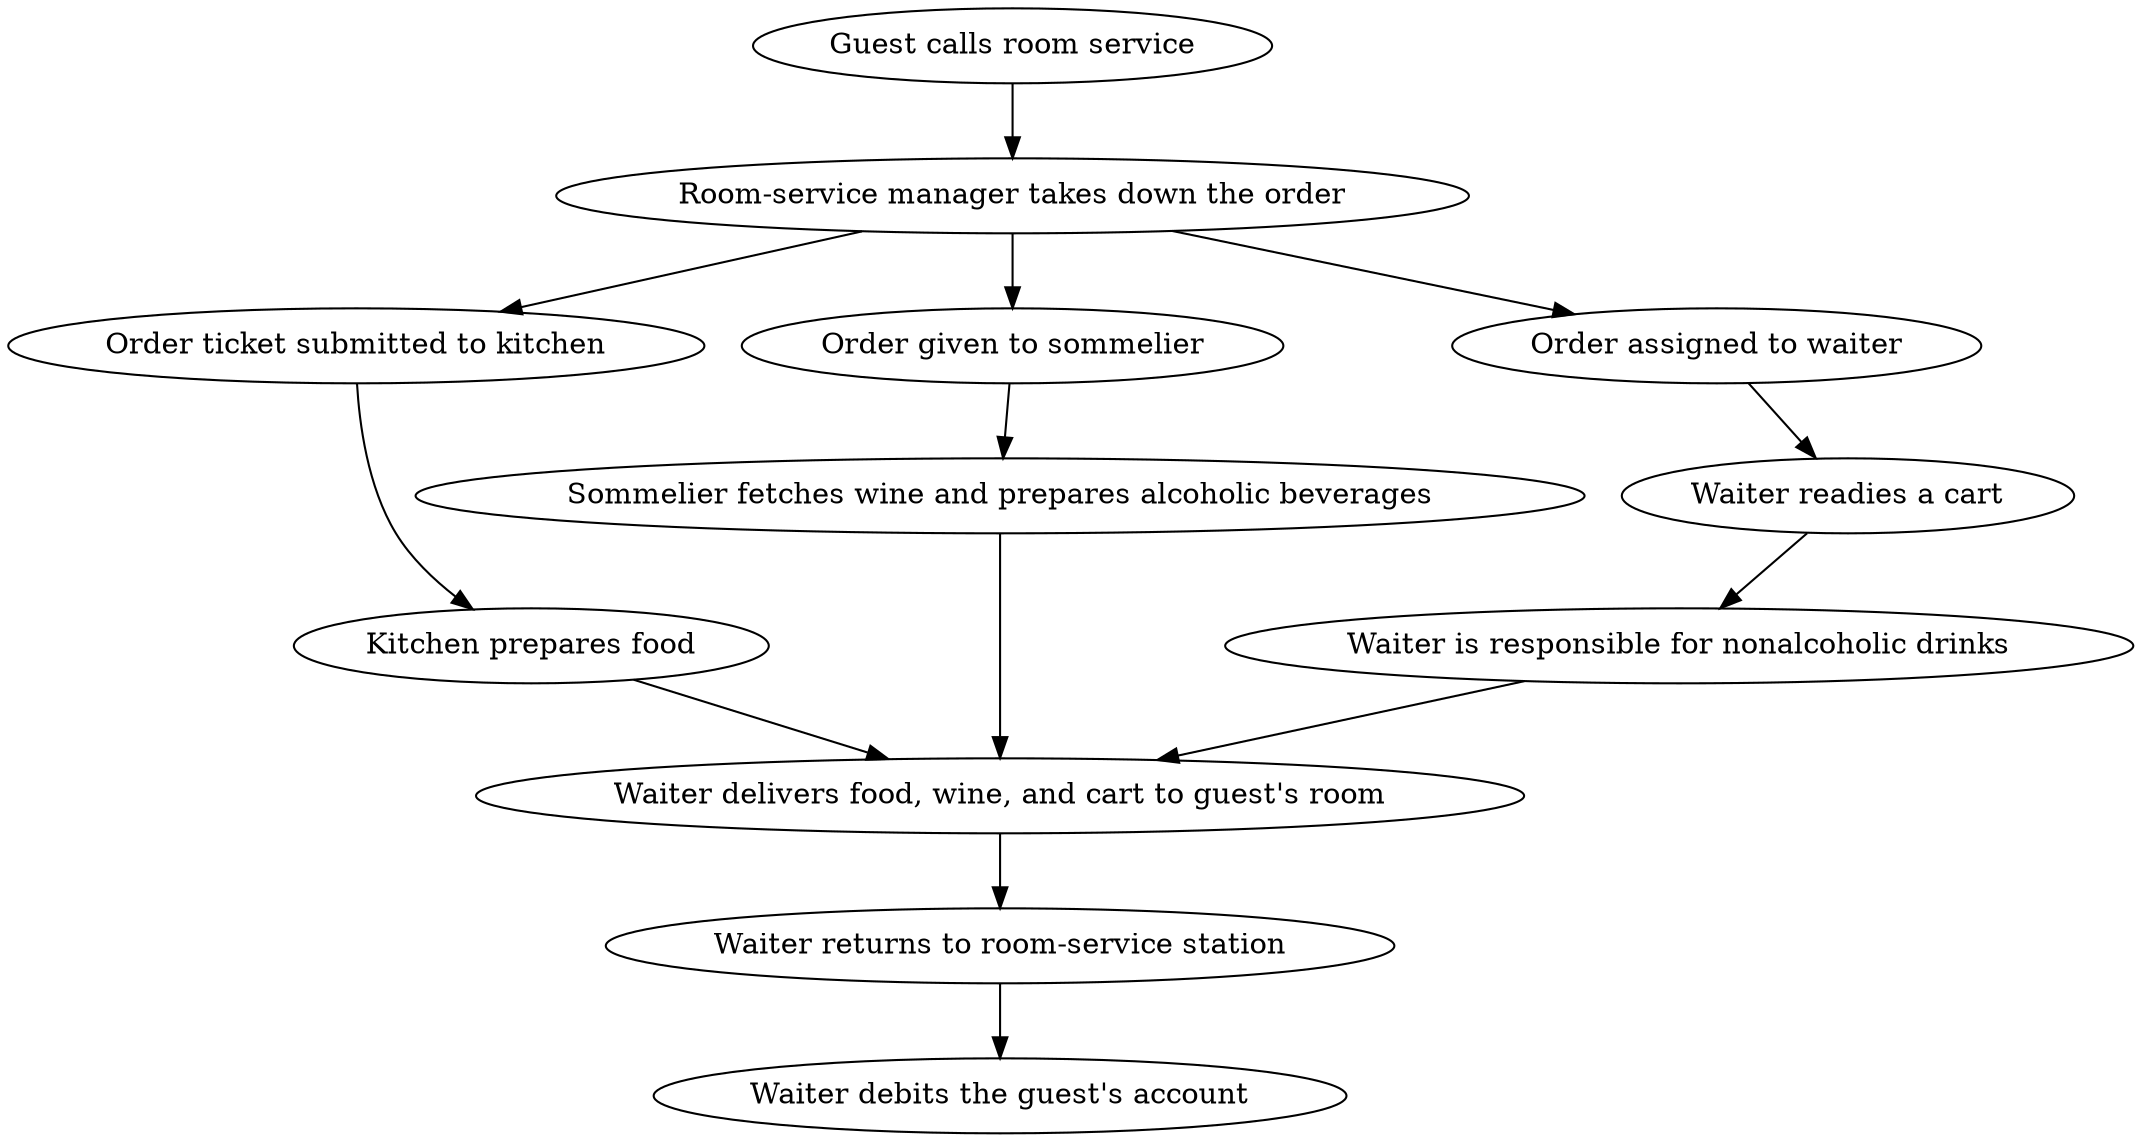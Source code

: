 digraph G {
  "Guest calls room service" -> "Room-service manager takes down the order"
  "Room-service manager takes down the order" -> "Order ticket submitted to kitchen"
  "Room-service manager takes down the order" -> "Order given to sommelier"
  "Order ticket submitted to kitchen" -> "Kitchen prepares food"
  "Order given to sommelier" -> "Sommelier fetches wine and prepares alcoholic beverages"
  "Room-service manager takes down the order" -> "Order assigned to waiter"
  "Order assigned to waiter" -> "Waiter readies a cart"
  "Waiter readies a cart" -> "Waiter is responsible for nonalcoholic drinks"
  "Kitchen prepares food" -> "Waiter delivers food, wine, and cart to guest's room"
  "Sommelier fetches wine and prepares alcoholic beverages" -> "Waiter delivers food, wine, and cart to guest's room"
  "Waiter is responsible for nonalcoholic drinks" -> "Waiter delivers food, wine, and cart to guest's room"
  "Waiter delivers food, wine, and cart to guest's room" -> "Waiter returns to room-service station"
  "Waiter returns to room-service station" -> "Waiter debits the guest's account"
}